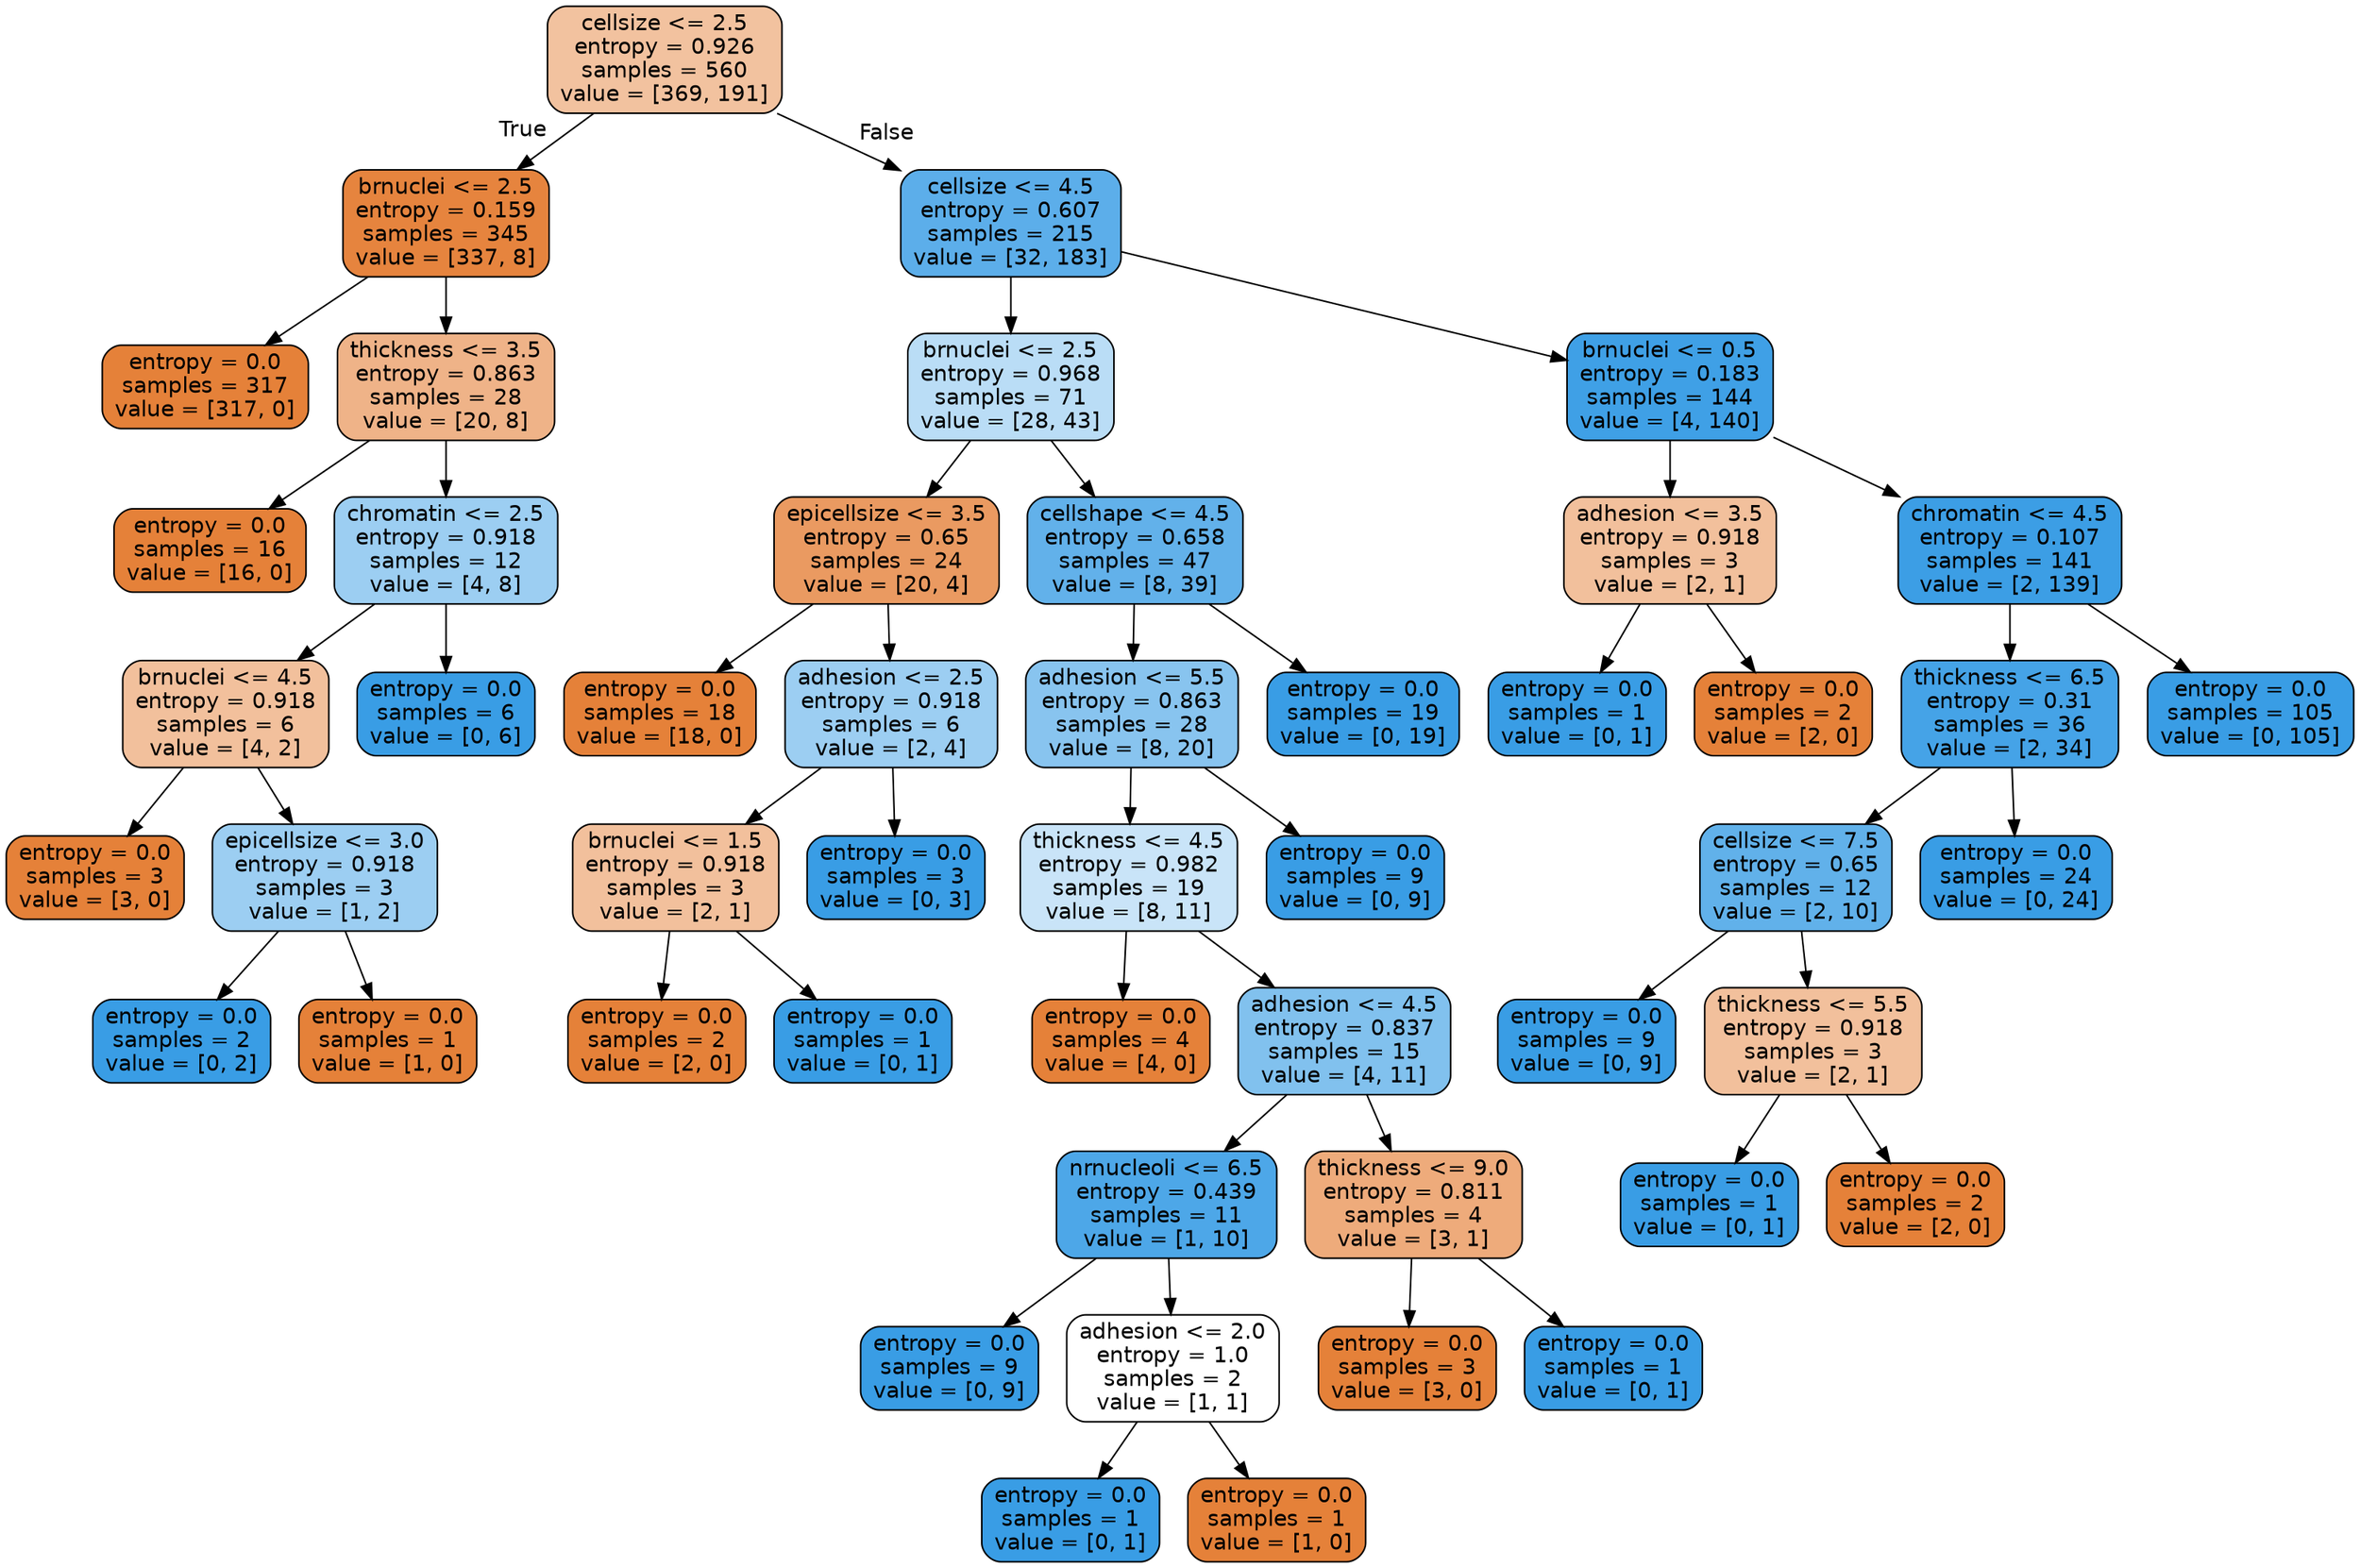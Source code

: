 digraph Tree {
node [shape=box, style="filled, rounded", color="black", fontname=helvetica] ;
edge [fontname=helvetica] ;
0 [label="cellsize <= 2.5\nentropy = 0.926\nsamples = 560\nvalue = [369, 191]", fillcolor="#f2c29f"] ;
1 [label="brnuclei <= 2.5\nentropy = 0.159\nsamples = 345\nvalue = [337, 8]", fillcolor="#e6843e"] ;
0 -> 1 [labeldistance=2.5, labelangle=45, headlabel="True"] ;
2 [label="entropy = 0.0\nsamples = 317\nvalue = [317, 0]", fillcolor="#e58139"] ;
1 -> 2 ;
3 [label="thickness <= 3.5\nentropy = 0.863\nsamples = 28\nvalue = [20, 8]", fillcolor="#efb388"] ;
1 -> 3 ;
4 [label="entropy = 0.0\nsamples = 16\nvalue = [16, 0]", fillcolor="#e58139"] ;
3 -> 4 ;
5 [label="chromatin <= 2.5\nentropy = 0.918\nsamples = 12\nvalue = [4, 8]", fillcolor="#9ccef2"] ;
3 -> 5 ;
6 [label="brnuclei <= 4.5\nentropy = 0.918\nsamples = 6\nvalue = [4, 2]", fillcolor="#f2c09c"] ;
5 -> 6 ;
7 [label="entropy = 0.0\nsamples = 3\nvalue = [3, 0]", fillcolor="#e58139"] ;
6 -> 7 ;
8 [label="epicellsize <= 3.0\nentropy = 0.918\nsamples = 3\nvalue = [1, 2]", fillcolor="#9ccef2"] ;
6 -> 8 ;
9 [label="entropy = 0.0\nsamples = 2\nvalue = [0, 2]", fillcolor="#399de5"] ;
8 -> 9 ;
10 [label="entropy = 0.0\nsamples = 1\nvalue = [1, 0]", fillcolor="#e58139"] ;
8 -> 10 ;
11 [label="entropy = 0.0\nsamples = 6\nvalue = [0, 6]", fillcolor="#399de5"] ;
5 -> 11 ;
12 [label="cellsize <= 4.5\nentropy = 0.607\nsamples = 215\nvalue = [32, 183]", fillcolor="#5caeea"] ;
0 -> 12 [labeldistance=2.5, labelangle=-45, headlabel="False"] ;
13 [label="brnuclei <= 2.5\nentropy = 0.968\nsamples = 71\nvalue = [28, 43]", fillcolor="#baddf6"] ;
12 -> 13 ;
14 [label="epicellsize <= 3.5\nentropy = 0.65\nsamples = 24\nvalue = [20, 4]", fillcolor="#ea9a61"] ;
13 -> 14 ;
15 [label="entropy = 0.0\nsamples = 18\nvalue = [18, 0]", fillcolor="#e58139"] ;
14 -> 15 ;
16 [label="adhesion <= 2.5\nentropy = 0.918\nsamples = 6\nvalue = [2, 4]", fillcolor="#9ccef2"] ;
14 -> 16 ;
17 [label="brnuclei <= 1.5\nentropy = 0.918\nsamples = 3\nvalue = [2, 1]", fillcolor="#f2c09c"] ;
16 -> 17 ;
18 [label="entropy = 0.0\nsamples = 2\nvalue = [2, 0]", fillcolor="#e58139"] ;
17 -> 18 ;
19 [label="entropy = 0.0\nsamples = 1\nvalue = [0, 1]", fillcolor="#399de5"] ;
17 -> 19 ;
20 [label="entropy = 0.0\nsamples = 3\nvalue = [0, 3]", fillcolor="#399de5"] ;
16 -> 20 ;
21 [label="cellshape <= 4.5\nentropy = 0.658\nsamples = 47\nvalue = [8, 39]", fillcolor="#62b1ea"] ;
13 -> 21 ;
22 [label="adhesion <= 5.5\nentropy = 0.863\nsamples = 28\nvalue = [8, 20]", fillcolor="#88c4ef"] ;
21 -> 22 ;
23 [label="thickness <= 4.5\nentropy = 0.982\nsamples = 19\nvalue = [8, 11]", fillcolor="#c9e4f8"] ;
22 -> 23 ;
24 [label="entropy = 0.0\nsamples = 4\nvalue = [4, 0]", fillcolor="#e58139"] ;
23 -> 24 ;
25 [label="adhesion <= 4.5\nentropy = 0.837\nsamples = 15\nvalue = [4, 11]", fillcolor="#81c1ee"] ;
23 -> 25 ;
26 [label="nrnucleoli <= 6.5\nentropy = 0.439\nsamples = 11\nvalue = [1, 10]", fillcolor="#4da7e8"] ;
25 -> 26 ;
27 [label="entropy = 0.0\nsamples = 9\nvalue = [0, 9]", fillcolor="#399de5"] ;
26 -> 27 ;
28 [label="adhesion <= 2.0\nentropy = 1.0\nsamples = 2\nvalue = [1, 1]", fillcolor="#ffffff"] ;
26 -> 28 ;
29 [label="entropy = 0.0\nsamples = 1\nvalue = [0, 1]", fillcolor="#399de5"] ;
28 -> 29 ;
30 [label="entropy = 0.0\nsamples = 1\nvalue = [1, 0]", fillcolor="#e58139"] ;
28 -> 30 ;
31 [label="thickness <= 9.0\nentropy = 0.811\nsamples = 4\nvalue = [3, 1]", fillcolor="#eeab7b"] ;
25 -> 31 ;
32 [label="entropy = 0.0\nsamples = 3\nvalue = [3, 0]", fillcolor="#e58139"] ;
31 -> 32 ;
33 [label="entropy = 0.0\nsamples = 1\nvalue = [0, 1]", fillcolor="#399de5"] ;
31 -> 33 ;
34 [label="entropy = 0.0\nsamples = 9\nvalue = [0, 9]", fillcolor="#399de5"] ;
22 -> 34 ;
35 [label="entropy = 0.0\nsamples = 19\nvalue = [0, 19]", fillcolor="#399de5"] ;
21 -> 35 ;
36 [label="brnuclei <= 0.5\nentropy = 0.183\nsamples = 144\nvalue = [4, 140]", fillcolor="#3fa0e6"] ;
12 -> 36 ;
37 [label="adhesion <= 3.5\nentropy = 0.918\nsamples = 3\nvalue = [2, 1]", fillcolor="#f2c09c"] ;
36 -> 37 ;
38 [label="entropy = 0.0\nsamples = 1\nvalue = [0, 1]", fillcolor="#399de5"] ;
37 -> 38 ;
39 [label="entropy = 0.0\nsamples = 2\nvalue = [2, 0]", fillcolor="#e58139"] ;
37 -> 39 ;
40 [label="chromatin <= 4.5\nentropy = 0.107\nsamples = 141\nvalue = [2, 139]", fillcolor="#3c9ee5"] ;
36 -> 40 ;
41 [label="thickness <= 6.5\nentropy = 0.31\nsamples = 36\nvalue = [2, 34]", fillcolor="#45a3e7"] ;
40 -> 41 ;
42 [label="cellsize <= 7.5\nentropy = 0.65\nsamples = 12\nvalue = [2, 10]", fillcolor="#61b1ea"] ;
41 -> 42 ;
43 [label="entropy = 0.0\nsamples = 9\nvalue = [0, 9]", fillcolor="#399de5"] ;
42 -> 43 ;
44 [label="thickness <= 5.5\nentropy = 0.918\nsamples = 3\nvalue = [2, 1]", fillcolor="#f2c09c"] ;
42 -> 44 ;
45 [label="entropy = 0.0\nsamples = 1\nvalue = [0, 1]", fillcolor="#399de5"] ;
44 -> 45 ;
46 [label="entropy = 0.0\nsamples = 2\nvalue = [2, 0]", fillcolor="#e58139"] ;
44 -> 46 ;
47 [label="entropy = 0.0\nsamples = 24\nvalue = [0, 24]", fillcolor="#399de5"] ;
41 -> 47 ;
48 [label="entropy = 0.0\nsamples = 105\nvalue = [0, 105]", fillcolor="#399de5"] ;
40 -> 48 ;
}